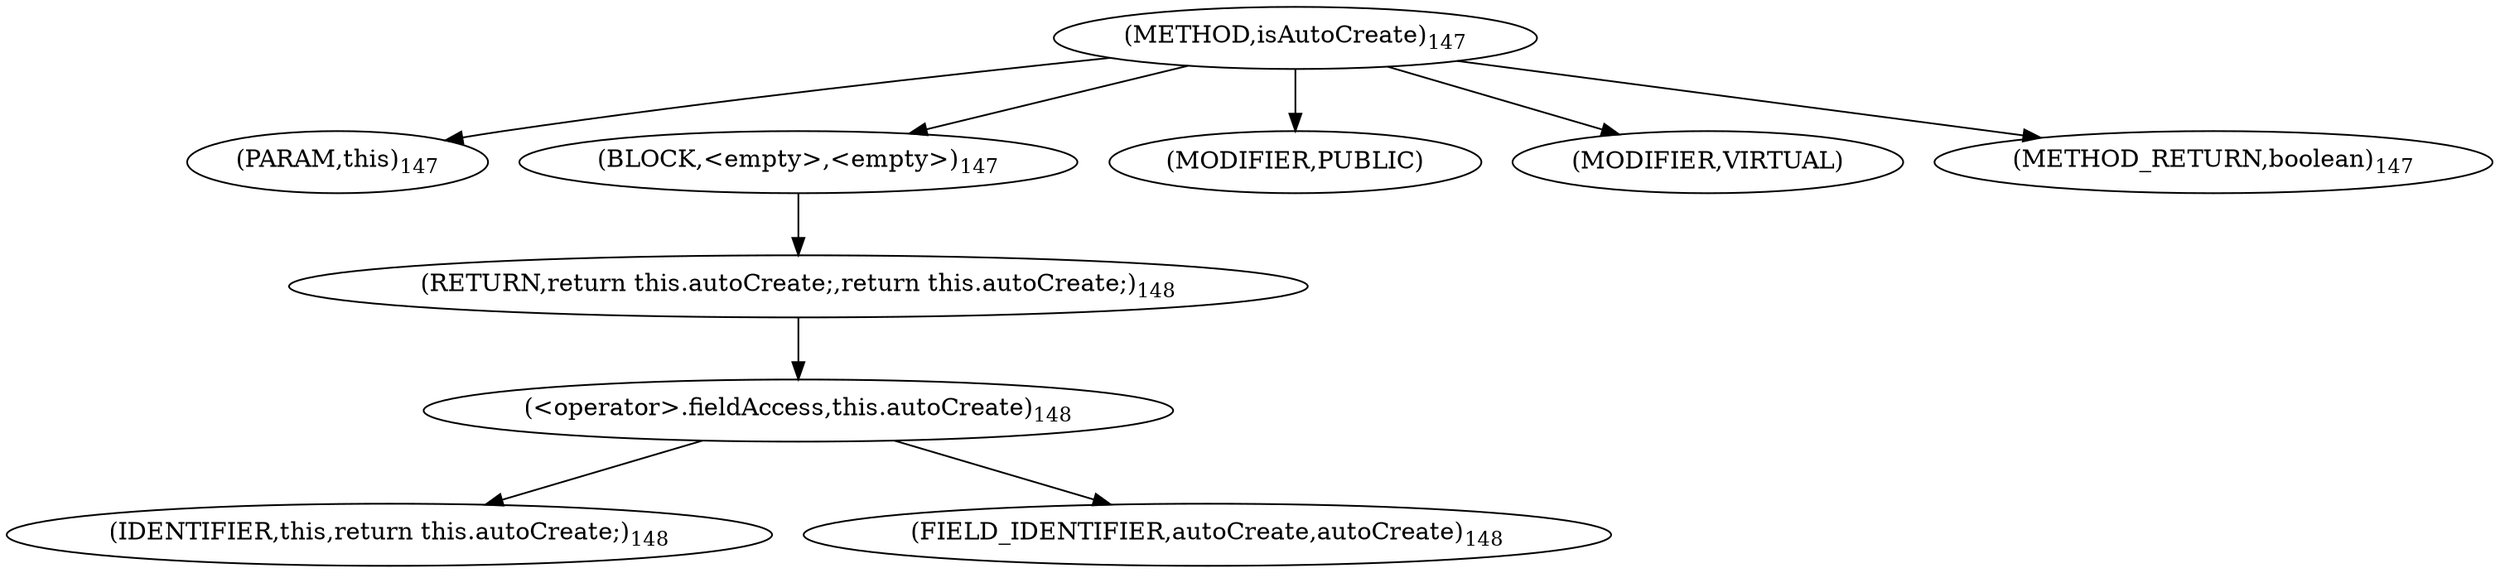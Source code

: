 digraph "isAutoCreate" {  
"506" [label = <(METHOD,isAutoCreate)<SUB>147</SUB>> ]
"35" [label = <(PARAM,this)<SUB>147</SUB>> ]
"507" [label = <(BLOCK,&lt;empty&gt;,&lt;empty&gt;)<SUB>147</SUB>> ]
"508" [label = <(RETURN,return this.autoCreate;,return this.autoCreate;)<SUB>148</SUB>> ]
"509" [label = <(&lt;operator&gt;.fieldAccess,this.autoCreate)<SUB>148</SUB>> ]
"34" [label = <(IDENTIFIER,this,return this.autoCreate;)<SUB>148</SUB>> ]
"510" [label = <(FIELD_IDENTIFIER,autoCreate,autoCreate)<SUB>148</SUB>> ]
"511" [label = <(MODIFIER,PUBLIC)> ]
"512" [label = <(MODIFIER,VIRTUAL)> ]
"513" [label = <(METHOD_RETURN,boolean)<SUB>147</SUB>> ]
  "506" -> "35" 
  "506" -> "507" 
  "506" -> "511" 
  "506" -> "512" 
  "506" -> "513" 
  "507" -> "508" 
  "508" -> "509" 
  "509" -> "34" 
  "509" -> "510" 
}
